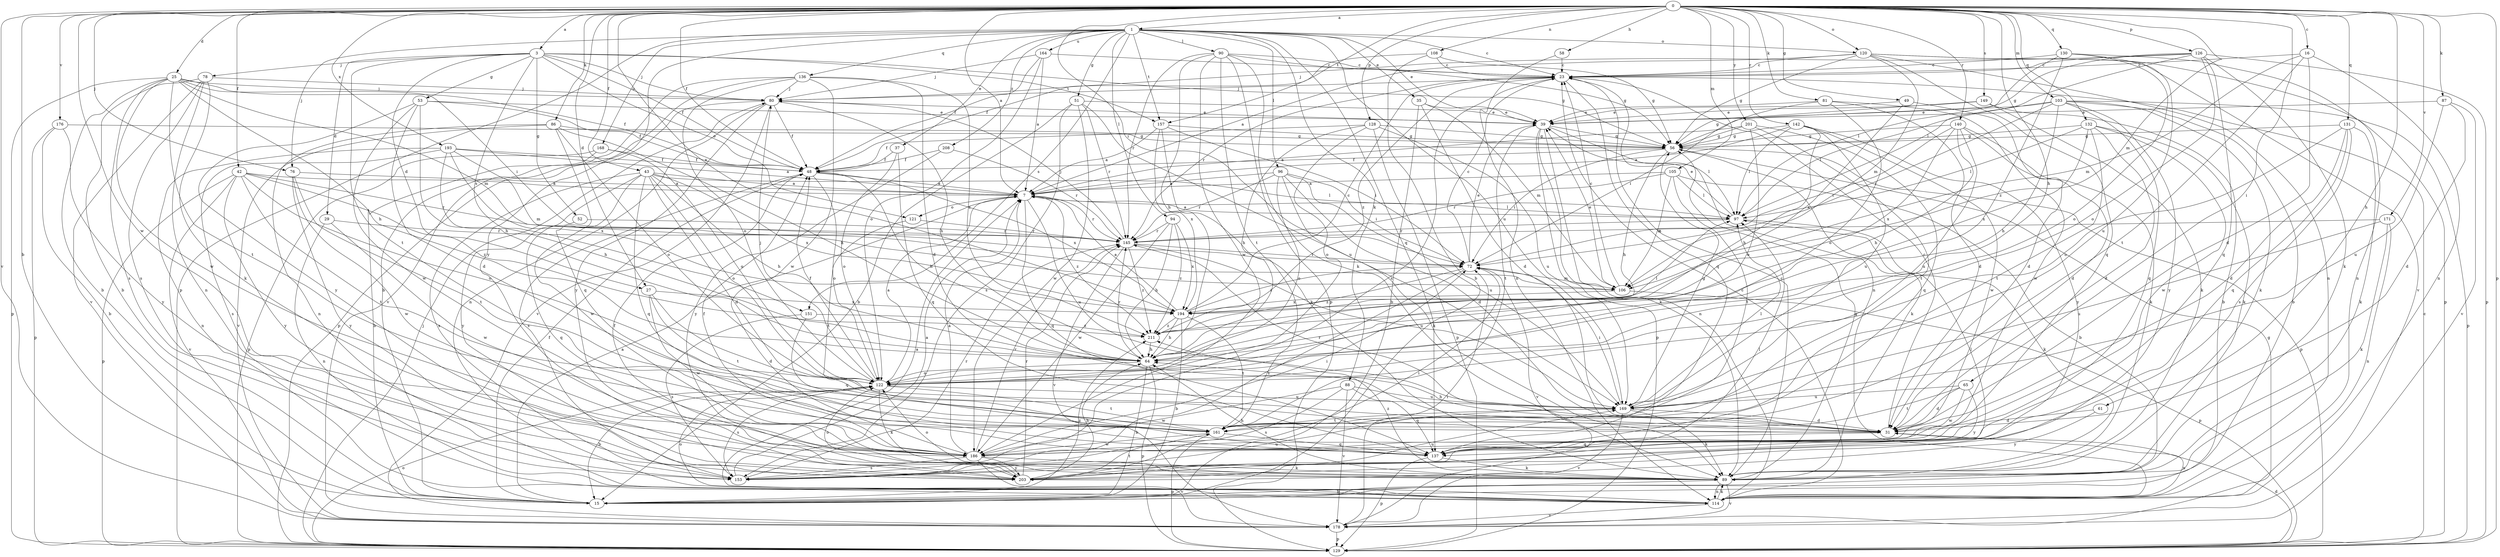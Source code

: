 strict digraph  {
0;
1;
3;
7;
15;
16;
23;
25;
27;
29;
31;
35;
37;
39;
42;
43;
48;
49;
51;
52;
53;
56;
58;
61;
64;
65;
72;
76;
78;
80;
81;
86;
87;
88;
89;
90;
94;
96;
97;
103;
105;
106;
108;
114;
120;
121;
122;
126;
128;
129;
130;
131;
132;
136;
137;
140;
142;
145;
149;
151;
153;
157;
161;
164;
168;
169;
171;
176;
178;
186;
193;
194;
201;
203;
208;
211;
0 -> 1  [label=a];
0 -> 3  [label=a];
0 -> 7  [label=a];
0 -> 15  [label=b];
0 -> 16  [label=c];
0 -> 25  [label=d];
0 -> 27  [label=d];
0 -> 42  [label=f];
0 -> 43  [label=f];
0 -> 48  [label=f];
0 -> 49  [label=g];
0 -> 58  [label=h];
0 -> 61  [label=h];
0 -> 64  [label=h];
0 -> 65  [label=i];
0 -> 72  [label=i];
0 -> 76  [label=j];
0 -> 81  [label=k];
0 -> 86  [label=k];
0 -> 87  [label=k];
0 -> 103  [label=m];
0 -> 105  [label=m];
0 -> 106  [label=m];
0 -> 108  [label=n];
0 -> 120  [label=o];
0 -> 126  [label=p];
0 -> 128  [label=p];
0 -> 129  [label=p];
0 -> 130  [label=q];
0 -> 131  [label=q];
0 -> 132  [label=q];
0 -> 140  [label=r];
0 -> 142  [label=r];
0 -> 149  [label=s];
0 -> 157  [label=t];
0 -> 171  [label=v];
0 -> 176  [label=v];
0 -> 178  [label=v];
0 -> 186  [label=w];
0 -> 193  [label=x];
0 -> 194  [label=x];
0 -> 201  [label=y];
1 -> 23  [label=c];
1 -> 35  [label=e];
1 -> 37  [label=e];
1 -> 39  [label=e];
1 -> 51  [label=g];
1 -> 76  [label=j];
1 -> 88  [label=k];
1 -> 90  [label=l];
1 -> 94  [label=l];
1 -> 96  [label=l];
1 -> 120  [label=o];
1 -> 129  [label=p];
1 -> 136  [label=q];
1 -> 137  [label=q];
1 -> 151  [label=s];
1 -> 157  [label=t];
1 -> 164  [label=u];
1 -> 168  [label=u];
1 -> 169  [label=u];
1 -> 203  [label=y];
1 -> 208  [label=z];
3 -> 27  [label=d];
3 -> 29  [label=d];
3 -> 48  [label=f];
3 -> 52  [label=g];
3 -> 53  [label=g];
3 -> 56  [label=g];
3 -> 78  [label=j];
3 -> 80  [label=j];
3 -> 121  [label=o];
3 -> 151  [label=s];
3 -> 157  [label=t];
3 -> 161  [label=t];
7 -> 97  [label=l];
7 -> 121  [label=o];
7 -> 137  [label=q];
7 -> 145  [label=r];
7 -> 169  [label=u];
7 -> 211  [label=z];
15 -> 7  [label=a];
15 -> 48  [label=f];
15 -> 211  [label=z];
16 -> 23  [label=c];
16 -> 31  [label=d];
16 -> 106  [label=m];
16 -> 114  [label=n];
16 -> 161  [label=t];
23 -> 80  [label=j];
23 -> 114  [label=n];
23 -> 137  [label=q];
23 -> 145  [label=r];
23 -> 153  [label=s];
23 -> 211  [label=z];
25 -> 15  [label=b];
25 -> 48  [label=f];
25 -> 64  [label=h];
25 -> 72  [label=i];
25 -> 80  [label=j];
25 -> 106  [label=m];
25 -> 129  [label=p];
25 -> 153  [label=s];
25 -> 161  [label=t];
25 -> 186  [label=w];
27 -> 31  [label=d];
27 -> 161  [label=t];
27 -> 186  [label=w];
27 -> 194  [label=x];
29 -> 114  [label=n];
29 -> 145  [label=r];
29 -> 186  [label=w];
31 -> 23  [label=c];
31 -> 64  [label=h];
31 -> 114  [label=n];
31 -> 137  [label=q];
31 -> 145  [label=r];
35 -> 15  [label=b];
35 -> 31  [label=d];
35 -> 39  [label=e];
35 -> 106  [label=m];
37 -> 48  [label=f];
37 -> 122  [label=o];
37 -> 137  [label=q];
39 -> 56  [label=g];
39 -> 89  [label=k];
39 -> 97  [label=l];
39 -> 114  [label=n];
39 -> 129  [label=p];
39 -> 161  [label=t];
42 -> 7  [label=a];
42 -> 122  [label=o];
42 -> 129  [label=p];
42 -> 145  [label=r];
42 -> 161  [label=t];
42 -> 178  [label=v];
42 -> 203  [label=y];
42 -> 211  [label=z];
43 -> 7  [label=a];
43 -> 31  [label=d];
43 -> 64  [label=h];
43 -> 97  [label=l];
43 -> 122  [label=o];
43 -> 137  [label=q];
43 -> 153  [label=s];
43 -> 186  [label=w];
43 -> 194  [label=x];
43 -> 203  [label=y];
48 -> 7  [label=a];
48 -> 64  [label=h];
48 -> 122  [label=o];
48 -> 153  [label=s];
48 -> 194  [label=x];
49 -> 31  [label=d];
49 -> 39  [label=e];
49 -> 194  [label=x];
51 -> 15  [label=b];
51 -> 39  [label=e];
51 -> 145  [label=r];
51 -> 153  [label=s];
51 -> 169  [label=u];
51 -> 186  [label=w];
52 -> 137  [label=q];
52 -> 145  [label=r];
53 -> 31  [label=d];
53 -> 39  [label=e];
53 -> 48  [label=f];
53 -> 64  [label=h];
53 -> 186  [label=w];
53 -> 203  [label=y];
56 -> 48  [label=f];
56 -> 64  [label=h];
56 -> 72  [label=i];
56 -> 89  [label=k];
56 -> 129  [label=p];
58 -> 23  [label=c];
58 -> 114  [label=n];
61 -> 31  [label=d];
61 -> 203  [label=y];
64 -> 15  [label=b];
64 -> 122  [label=o];
64 -> 129  [label=p];
64 -> 145  [label=r];
65 -> 31  [label=d];
65 -> 161  [label=t];
65 -> 169  [label=u];
65 -> 186  [label=w];
65 -> 203  [label=y];
72 -> 23  [label=c];
72 -> 39  [label=e];
72 -> 106  [label=m];
72 -> 153  [label=s];
72 -> 178  [label=v];
72 -> 211  [label=z];
76 -> 7  [label=a];
76 -> 161  [label=t];
76 -> 186  [label=w];
76 -> 203  [label=y];
78 -> 15  [label=b];
78 -> 80  [label=j];
78 -> 89  [label=k];
78 -> 114  [label=n];
78 -> 153  [label=s];
78 -> 178  [label=v];
80 -> 39  [label=e];
80 -> 48  [label=f];
80 -> 64  [label=h];
80 -> 114  [label=n];
80 -> 129  [label=p];
80 -> 178  [label=v];
80 -> 203  [label=y];
81 -> 31  [label=d];
81 -> 39  [label=e];
81 -> 72  [label=i];
81 -> 122  [label=o];
81 -> 186  [label=w];
86 -> 56  [label=g];
86 -> 64  [label=h];
86 -> 114  [label=n];
86 -> 122  [label=o];
86 -> 137  [label=q];
86 -> 178  [label=v];
87 -> 31  [label=d];
87 -> 39  [label=e];
87 -> 169  [label=u];
87 -> 178  [label=v];
88 -> 137  [label=q];
88 -> 153  [label=s];
88 -> 169  [label=u];
88 -> 178  [label=v];
88 -> 186  [label=w];
89 -> 15  [label=b];
89 -> 23  [label=c];
89 -> 48  [label=f];
89 -> 56  [label=g];
89 -> 64  [label=h];
89 -> 114  [label=n];
89 -> 122  [label=o];
89 -> 178  [label=v];
89 -> 211  [label=z];
90 -> 23  [label=c];
90 -> 56  [label=g];
90 -> 64  [label=h];
90 -> 89  [label=k];
90 -> 129  [label=p];
90 -> 145  [label=r];
90 -> 161  [label=t];
90 -> 186  [label=w];
94 -> 64  [label=h];
94 -> 145  [label=r];
94 -> 186  [label=w];
94 -> 194  [label=x];
94 -> 211  [label=z];
96 -> 7  [label=a];
96 -> 31  [label=d];
96 -> 72  [label=i];
96 -> 89  [label=k];
96 -> 122  [label=o];
96 -> 145  [label=r];
96 -> 169  [label=u];
97 -> 7  [label=a];
97 -> 39  [label=e];
97 -> 89  [label=k];
97 -> 145  [label=r];
103 -> 15  [label=b];
103 -> 39  [label=e];
103 -> 64  [label=h];
103 -> 72  [label=i];
103 -> 89  [label=k];
103 -> 97  [label=l];
103 -> 129  [label=p];
103 -> 137  [label=q];
103 -> 203  [label=y];
105 -> 7  [label=a];
105 -> 15  [label=b];
105 -> 97  [label=l];
105 -> 106  [label=m];
105 -> 145  [label=r];
105 -> 161  [label=t];
106 -> 23  [label=c];
106 -> 39  [label=e];
106 -> 129  [label=p];
106 -> 194  [label=x];
108 -> 15  [label=b];
108 -> 23  [label=c];
108 -> 48  [label=f];
108 -> 56  [label=g];
114 -> 7  [label=a];
114 -> 23  [label=c];
114 -> 89  [label=k];
114 -> 122  [label=o];
114 -> 178  [label=v];
120 -> 7  [label=a];
120 -> 23  [label=c];
120 -> 56  [label=g];
120 -> 106  [label=m];
120 -> 114  [label=n];
120 -> 129  [label=p];
120 -> 137  [label=q];
120 -> 178  [label=v];
121 -> 145  [label=r];
121 -> 161  [label=t];
122 -> 7  [label=a];
122 -> 15  [label=b];
122 -> 48  [label=f];
122 -> 80  [label=j];
122 -> 89  [label=k];
122 -> 153  [label=s];
122 -> 161  [label=t];
122 -> 169  [label=u];
126 -> 23  [label=c];
126 -> 56  [label=g];
126 -> 80  [label=j];
126 -> 89  [label=k];
126 -> 97  [label=l];
126 -> 122  [label=o];
126 -> 129  [label=p];
126 -> 137  [label=q];
128 -> 48  [label=f];
128 -> 56  [label=g];
128 -> 64  [label=h];
128 -> 122  [label=o];
128 -> 129  [label=p];
128 -> 169  [label=u];
129 -> 23  [label=c];
129 -> 31  [label=d];
129 -> 80  [label=j];
129 -> 122  [label=o];
130 -> 23  [label=c];
130 -> 97  [label=l];
130 -> 114  [label=n];
130 -> 122  [label=o];
130 -> 169  [label=u];
130 -> 211  [label=z];
131 -> 31  [label=d];
131 -> 56  [label=g];
131 -> 89  [label=k];
131 -> 122  [label=o];
131 -> 137  [label=q];
131 -> 153  [label=s];
132 -> 31  [label=d];
132 -> 56  [label=g];
132 -> 89  [label=k];
132 -> 97  [label=l];
132 -> 161  [label=t];
132 -> 186  [label=w];
132 -> 194  [label=x];
136 -> 15  [label=b];
136 -> 31  [label=d];
136 -> 80  [label=j];
136 -> 122  [label=o];
136 -> 178  [label=v];
136 -> 186  [label=w];
136 -> 211  [label=z];
137 -> 89  [label=k];
137 -> 129  [label=p];
140 -> 31  [label=d];
140 -> 56  [label=g];
140 -> 64  [label=h];
140 -> 72  [label=i];
140 -> 89  [label=k];
140 -> 169  [label=u];
140 -> 194  [label=x];
142 -> 7  [label=a];
142 -> 56  [label=g];
142 -> 64  [label=h];
142 -> 97  [label=l];
142 -> 169  [label=u];
142 -> 186  [label=w];
142 -> 203  [label=y];
145 -> 72  [label=i];
145 -> 80  [label=j];
145 -> 169  [label=u];
145 -> 178  [label=v];
145 -> 211  [label=z];
149 -> 15  [label=b];
149 -> 39  [label=e];
149 -> 56  [label=g];
149 -> 89  [label=k];
151 -> 137  [label=q];
151 -> 153  [label=s];
151 -> 211  [label=z];
153 -> 7  [label=a];
153 -> 97  [label=l];
153 -> 145  [label=r];
153 -> 169  [label=u];
157 -> 7  [label=a];
157 -> 56  [label=g];
157 -> 72  [label=i];
157 -> 89  [label=k];
157 -> 194  [label=x];
161 -> 129  [label=p];
161 -> 137  [label=q];
161 -> 186  [label=w];
164 -> 7  [label=a];
164 -> 23  [label=c];
164 -> 48  [label=f];
164 -> 80  [label=j];
164 -> 122  [label=o];
168 -> 15  [label=b];
168 -> 48  [label=f];
168 -> 122  [label=o];
168 -> 129  [label=p];
169 -> 31  [label=d];
169 -> 56  [label=g];
169 -> 72  [label=i];
169 -> 89  [label=k];
169 -> 97  [label=l];
169 -> 161  [label=t];
169 -> 178  [label=v];
171 -> 89  [label=k];
171 -> 114  [label=n];
171 -> 145  [label=r];
171 -> 169  [label=u];
176 -> 15  [label=b];
176 -> 56  [label=g];
176 -> 129  [label=p];
176 -> 203  [label=y];
178 -> 56  [label=g];
178 -> 72  [label=i];
178 -> 129  [label=p];
186 -> 7  [label=a];
186 -> 48  [label=f];
186 -> 72  [label=i];
186 -> 89  [label=k];
186 -> 145  [label=r];
186 -> 153  [label=s];
186 -> 178  [label=v];
186 -> 203  [label=y];
193 -> 7  [label=a];
193 -> 48  [label=f];
193 -> 64  [label=h];
193 -> 106  [label=m];
193 -> 114  [label=n];
193 -> 153  [label=s];
193 -> 194  [label=x];
194 -> 7  [label=a];
194 -> 15  [label=b];
194 -> 23  [label=c];
194 -> 64  [label=h];
194 -> 72  [label=i];
194 -> 161  [label=t];
194 -> 211  [label=z];
201 -> 7  [label=a];
201 -> 56  [label=g];
201 -> 122  [label=o];
201 -> 137  [label=q];
201 -> 161  [label=t];
203 -> 64  [label=h];
203 -> 72  [label=i];
203 -> 97  [label=l];
203 -> 122  [label=o];
203 -> 145  [label=r];
203 -> 161  [label=t];
203 -> 169  [label=u];
208 -> 48  [label=f];
208 -> 145  [label=r];
208 -> 203  [label=y];
211 -> 64  [label=h];
211 -> 97  [label=l];
}
